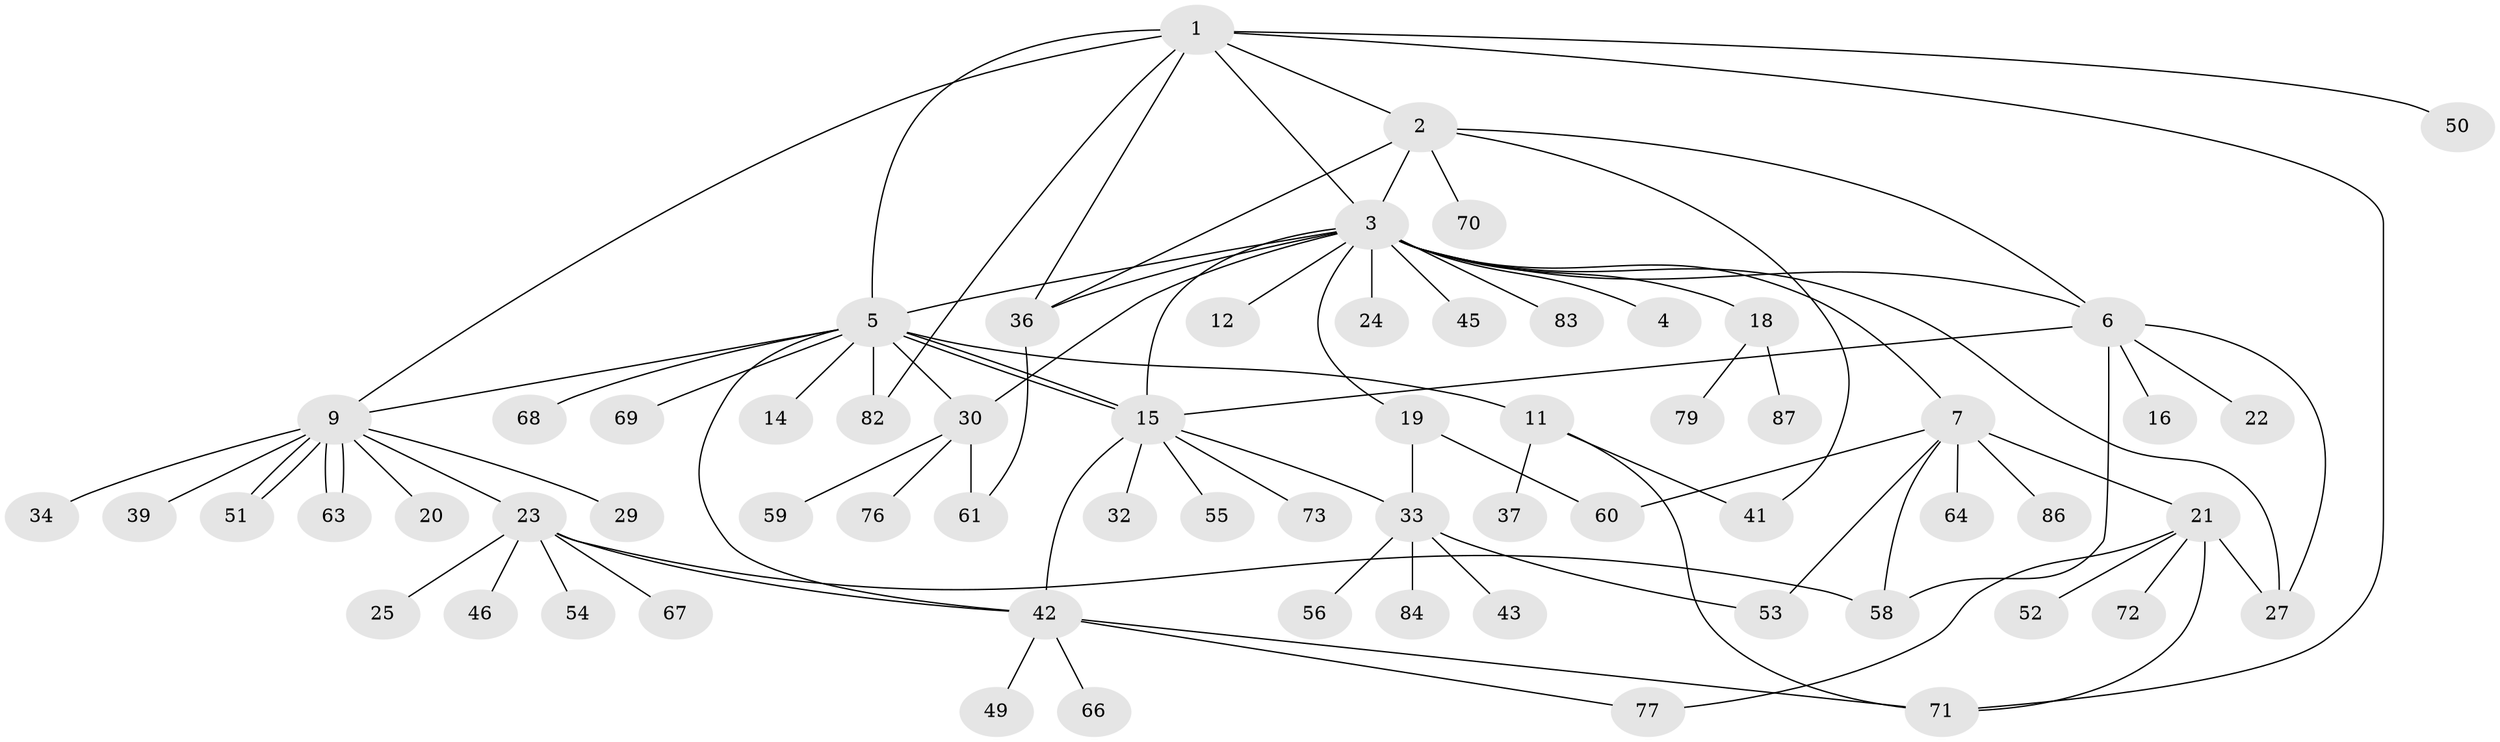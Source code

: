 // original degree distribution, {7: 0.03409090909090909, 17: 0.011363636363636364, 2: 0.18181818181818182, 11: 0.011363636363636364, 5: 0.045454545454545456, 3: 0.11363636363636363, 1: 0.5, 12: 0.011363636363636364, 4: 0.045454545454545456, 6: 0.022727272727272728, 9: 0.011363636363636364, 8: 0.011363636363636364}
// Generated by graph-tools (version 1.1) at 2025/11/02/27/25 16:11:12]
// undirected, 65 vertices, 92 edges
graph export_dot {
graph [start="1"]
  node [color=gray90,style=filled];
  1 [super="+78"];
  2 [super="+31"];
  3 [super="+35"];
  4 [super="+8"];
  5 [super="+26"];
  6 [super="+10"];
  7 [super="+17"];
  9 [super="+13"];
  11 [super="+44"];
  12 [super="+75"];
  14;
  15 [super="+40"];
  16;
  18 [super="+62"];
  19;
  20;
  21 [super="+47"];
  22;
  23 [super="+38"];
  24;
  25;
  27 [super="+28"];
  29;
  30 [super="+88"];
  32;
  33 [super="+48"];
  34;
  36 [super="+80"];
  37;
  39;
  41 [super="+81"];
  42 [super="+65"];
  43 [super="+74"];
  45;
  46;
  49;
  50;
  51;
  52;
  53;
  54 [super="+57"];
  55;
  56;
  58;
  59;
  60;
  61;
  63;
  64;
  66;
  67;
  68;
  69;
  70;
  71 [super="+85"];
  72;
  73;
  76;
  77;
  79;
  82;
  83;
  84;
  86;
  87;
  1 -- 2;
  1 -- 9;
  1 -- 50;
  1 -- 71;
  1 -- 36;
  1 -- 82;
  1 -- 3;
  1 -- 5;
  2 -- 3;
  2 -- 6;
  2 -- 41;
  2 -- 70;
  2 -- 36;
  3 -- 4;
  3 -- 5;
  3 -- 7;
  3 -- 12;
  3 -- 15;
  3 -- 18;
  3 -- 19;
  3 -- 24;
  3 -- 27;
  3 -- 36;
  3 -- 45;
  3 -- 83;
  3 -- 6;
  3 -- 30;
  5 -- 9;
  5 -- 11;
  5 -- 14;
  5 -- 15;
  5 -- 15;
  5 -- 30;
  5 -- 42;
  5 -- 68;
  5 -- 82;
  5 -- 69;
  6 -- 16;
  6 -- 27;
  6 -- 58;
  6 -- 22;
  6 -- 15;
  7 -- 53;
  7 -- 64;
  7 -- 21;
  7 -- 86;
  7 -- 58;
  7 -- 60;
  9 -- 20;
  9 -- 23;
  9 -- 29;
  9 -- 34;
  9 -- 39;
  9 -- 51;
  9 -- 51;
  9 -- 63;
  9 -- 63;
  11 -- 37;
  11 -- 71;
  11 -- 41;
  15 -- 32;
  15 -- 33;
  15 -- 73;
  15 -- 42;
  15 -- 55;
  18 -- 87;
  18 -- 79;
  19 -- 60;
  19 -- 33;
  21 -- 52;
  21 -- 71;
  21 -- 72;
  21 -- 77;
  21 -- 27;
  23 -- 25;
  23 -- 42;
  23 -- 46;
  23 -- 54;
  23 -- 58;
  23 -- 67;
  30 -- 59;
  30 -- 61;
  30 -- 76;
  33 -- 43;
  33 -- 84;
  33 -- 53;
  33 -- 56;
  36 -- 61;
  42 -- 49;
  42 -- 66;
  42 -- 71;
  42 -- 77;
}
